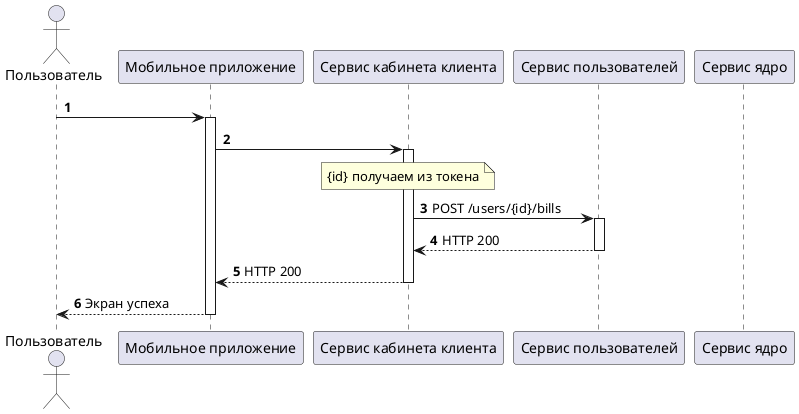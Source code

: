 @startuml
'https://plantuml.com/sequence-diagram

autonumber

actor "Пользователь" as User
participant "Мобильное приложение" as MobileApp
participant "Сервис кабинета клиента" as ClientService
participant "Сервис пользователей" as UserService
participant "Сервис ядро" as CoreService

User -> MobileApp
activate MobileApp

    MobileApp -> ClientService
    activate ClientService

        note over ClientService
        {id} получаем из токена
        end note

        ClientService -> UserService: POST /users/{id}/bills
        activate UserService
        return HTTP 200
    return HTTP 200
return Экран успеха

@enduml